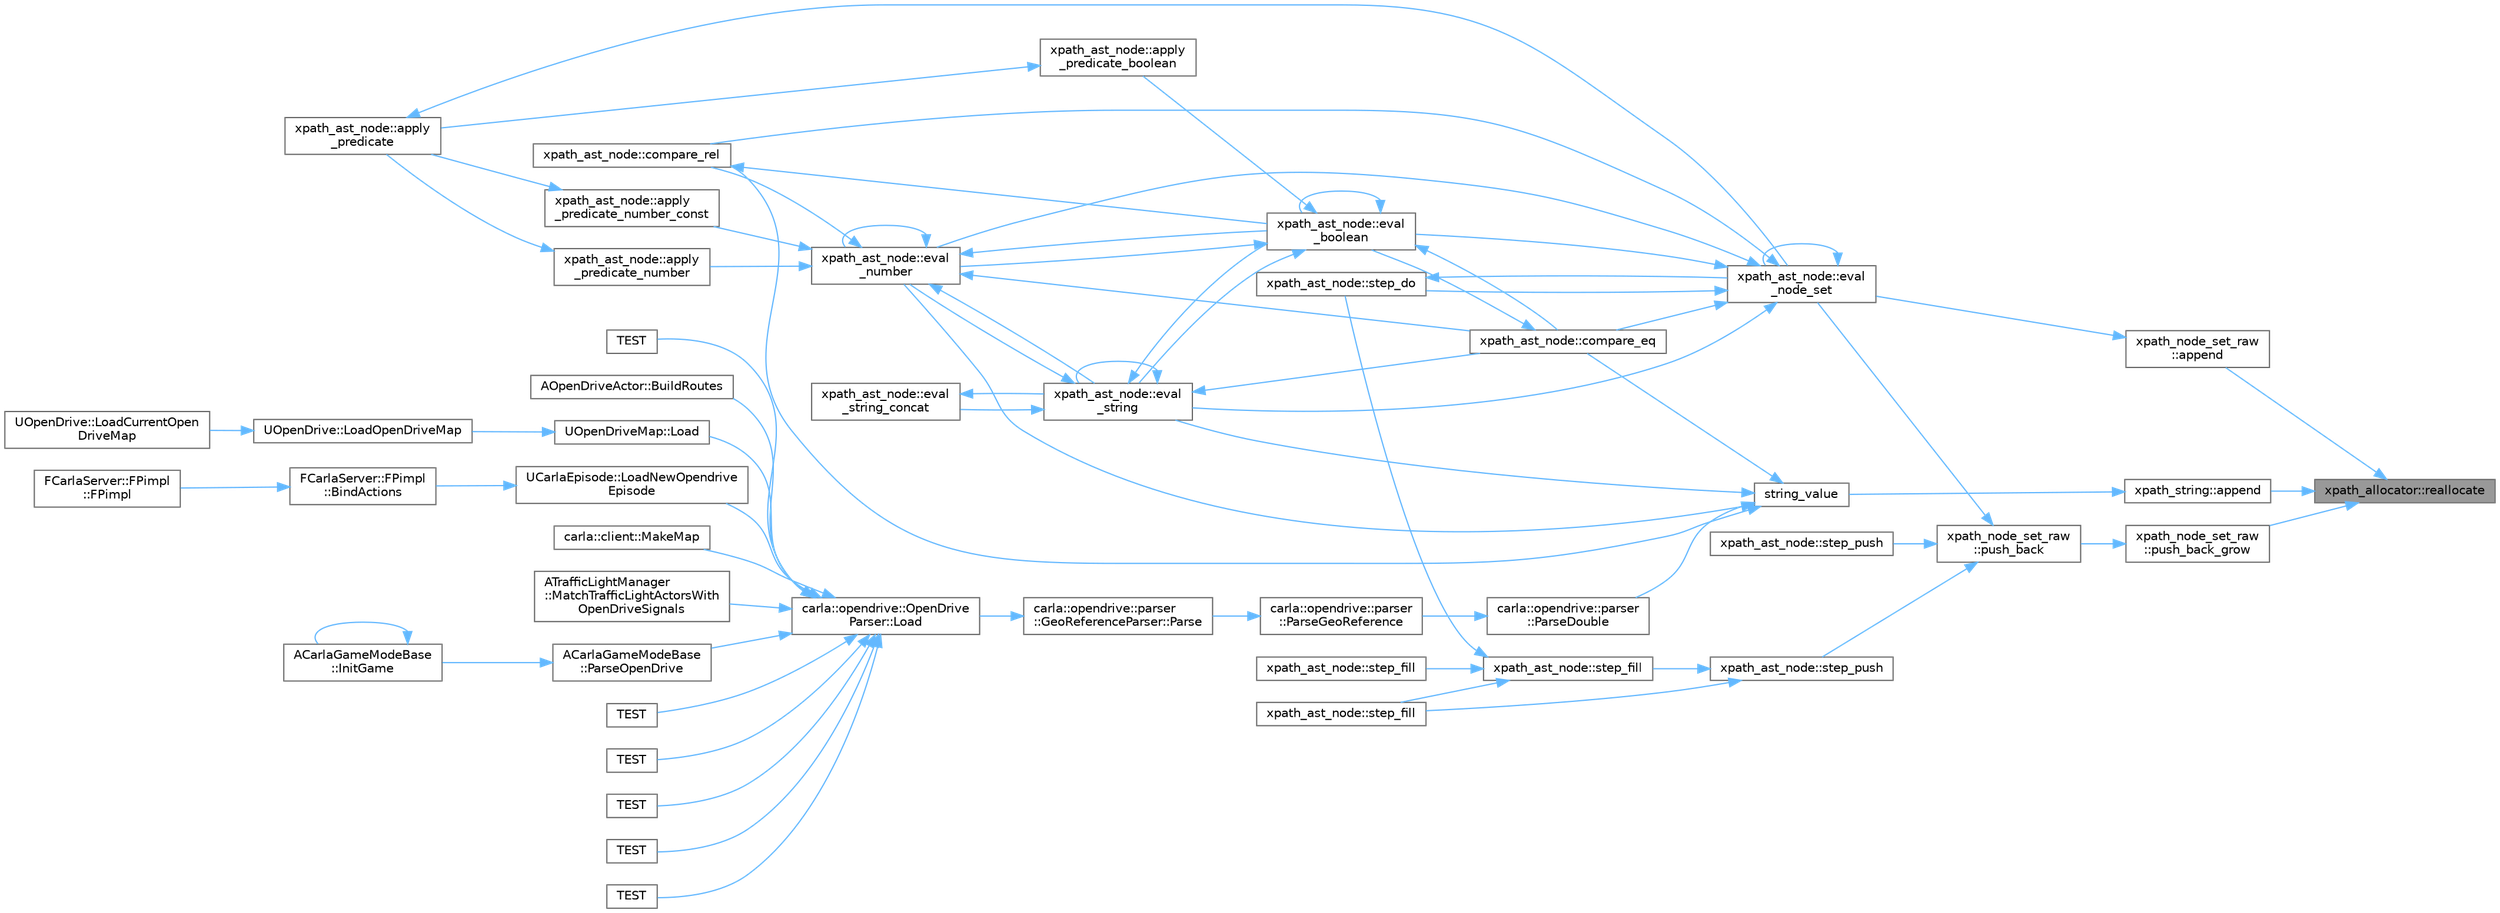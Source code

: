 digraph "xpath_allocator::reallocate"
{
 // INTERACTIVE_SVG=YES
 // LATEX_PDF_SIZE
  bgcolor="transparent";
  edge [fontname=Helvetica,fontsize=10,labelfontname=Helvetica,labelfontsize=10];
  node [fontname=Helvetica,fontsize=10,shape=box,height=0.2,width=0.4];
  rankdir="RL";
  Node1 [id="Node000001",label="xpath_allocator::reallocate",height=0.2,width=0.4,color="gray40", fillcolor="grey60", style="filled", fontcolor="black",tooltip=" "];
  Node1 -> Node2 [id="edge1_Node000001_Node000002",dir="back",color="steelblue1",style="solid",tooltip=" "];
  Node2 [id="Node000002",label="xpath_node_set_raw\l::append",height=0.2,width=0.4,color="grey40", fillcolor="white", style="filled",URL="$d1/daf/classxpath__node__set__raw.html#a0c02728de3d895a2d12df9666d60e414",tooltip=" "];
  Node2 -> Node3 [id="edge2_Node000002_Node000003",dir="back",color="steelblue1",style="solid",tooltip=" "];
  Node3 [id="Node000003",label="xpath_ast_node::eval\l_node_set",height=0.2,width=0.4,color="grey40", fillcolor="white", style="filled",URL="$d3/dc5/classxpath__ast__node.html#a68cace396dd4eeae67ecfcd34a3a8285",tooltip=" "];
  Node3 -> Node4 [id="edge3_Node000003_Node000004",dir="back",color="steelblue1",style="solid",tooltip=" "];
  Node4 [id="Node000004",label="xpath_ast_node::compare_eq",height=0.2,width=0.4,color="grey40", fillcolor="white", style="filled",URL="$d3/dc5/classxpath__ast__node.html#a98dd7f6e67fe2c56c63056eed835d6a4",tooltip=" "];
  Node4 -> Node5 [id="edge4_Node000004_Node000005",dir="back",color="steelblue1",style="solid",tooltip=" "];
  Node5 [id="Node000005",label="xpath_ast_node::eval\l_boolean",height=0.2,width=0.4,color="grey40", fillcolor="white", style="filled",URL="$d3/dc5/classxpath__ast__node.html#ab7f965a92023bc2704b8e6fd9f3d7c14",tooltip=" "];
  Node5 -> Node6 [id="edge5_Node000005_Node000006",dir="back",color="steelblue1",style="solid",tooltip=" "];
  Node6 [id="Node000006",label="xpath_ast_node::apply\l_predicate_boolean",height=0.2,width=0.4,color="grey40", fillcolor="white", style="filled",URL="$d3/dc5/classxpath__ast__node.html#ab4e5bbd3f2e83c86a43349374b4bfc22",tooltip=" "];
  Node6 -> Node7 [id="edge6_Node000006_Node000007",dir="back",color="steelblue1",style="solid",tooltip=" "];
  Node7 [id="Node000007",label="xpath_ast_node::apply\l_predicate",height=0.2,width=0.4,color="grey40", fillcolor="white", style="filled",URL="$d3/dc5/classxpath__ast__node.html#a7e35f265c9e0712a16e1d8a9db4c7672",tooltip=" "];
  Node7 -> Node3 [id="edge7_Node000007_Node000003",dir="back",color="steelblue1",style="solid",tooltip=" "];
  Node5 -> Node4 [id="edge8_Node000005_Node000004",dir="back",color="steelblue1",style="solid",tooltip=" "];
  Node5 -> Node5 [id="edge9_Node000005_Node000005",dir="back",color="steelblue1",style="solid",tooltip=" "];
  Node5 -> Node8 [id="edge10_Node000005_Node000008",dir="back",color="steelblue1",style="solid",tooltip=" "];
  Node8 [id="Node000008",label="xpath_ast_node::eval\l_number",height=0.2,width=0.4,color="grey40", fillcolor="white", style="filled",URL="$d3/dc5/classxpath__ast__node.html#a92dd7048e28d486bc7f382d1fc6f1de6",tooltip=" "];
  Node8 -> Node9 [id="edge11_Node000008_Node000009",dir="back",color="steelblue1",style="solid",tooltip=" "];
  Node9 [id="Node000009",label="xpath_ast_node::apply\l_predicate_number",height=0.2,width=0.4,color="grey40", fillcolor="white", style="filled",URL="$d3/dc5/classxpath__ast__node.html#abf2d4b745493f63aebc1c89d9fde8eed",tooltip=" "];
  Node9 -> Node7 [id="edge12_Node000009_Node000007",dir="back",color="steelblue1",style="solid",tooltip=" "];
  Node8 -> Node10 [id="edge13_Node000008_Node000010",dir="back",color="steelblue1",style="solid",tooltip=" "];
  Node10 [id="Node000010",label="xpath_ast_node::apply\l_predicate_number_const",height=0.2,width=0.4,color="grey40", fillcolor="white", style="filled",URL="$d3/dc5/classxpath__ast__node.html#a8cedd7e15623b9fa431788b8843f1463",tooltip=" "];
  Node10 -> Node7 [id="edge14_Node000010_Node000007",dir="back",color="steelblue1",style="solid",tooltip=" "];
  Node8 -> Node4 [id="edge15_Node000008_Node000004",dir="back",color="steelblue1",style="solid",tooltip=" "];
  Node8 -> Node11 [id="edge16_Node000008_Node000011",dir="back",color="steelblue1",style="solid",tooltip=" "];
  Node11 [id="Node000011",label="xpath_ast_node::compare_rel",height=0.2,width=0.4,color="grey40", fillcolor="white", style="filled",URL="$d3/dc5/classxpath__ast__node.html#abb6e4c529276eaf882233dbb6e04e111",tooltip=" "];
  Node11 -> Node5 [id="edge17_Node000011_Node000005",dir="back",color="steelblue1",style="solid",tooltip=" "];
  Node8 -> Node5 [id="edge18_Node000008_Node000005",dir="back",color="steelblue1",style="solid",tooltip=" "];
  Node8 -> Node8 [id="edge19_Node000008_Node000008",dir="back",color="steelblue1",style="solid",tooltip=" "];
  Node8 -> Node12 [id="edge20_Node000008_Node000012",dir="back",color="steelblue1",style="solid",tooltip=" "];
  Node12 [id="Node000012",label="xpath_ast_node::eval\l_string",height=0.2,width=0.4,color="grey40", fillcolor="white", style="filled",URL="$d3/dc5/classxpath__ast__node.html#a6b675237a590548b68d0e0b97518b6df",tooltip=" "];
  Node12 -> Node4 [id="edge21_Node000012_Node000004",dir="back",color="steelblue1",style="solid",tooltip=" "];
  Node12 -> Node5 [id="edge22_Node000012_Node000005",dir="back",color="steelblue1",style="solid",tooltip=" "];
  Node12 -> Node8 [id="edge23_Node000012_Node000008",dir="back",color="steelblue1",style="solid",tooltip=" "];
  Node12 -> Node12 [id="edge24_Node000012_Node000012",dir="back",color="steelblue1",style="solid",tooltip=" "];
  Node12 -> Node13 [id="edge25_Node000012_Node000013",dir="back",color="steelblue1",style="solid",tooltip=" "];
  Node13 [id="Node000013",label="xpath_ast_node::eval\l_string_concat",height=0.2,width=0.4,color="grey40", fillcolor="white", style="filled",URL="$d3/dc5/classxpath__ast__node.html#aaf931a091af0fb91c25e90b205363b4e",tooltip=" "];
  Node13 -> Node12 [id="edge26_Node000013_Node000012",dir="back",color="steelblue1",style="solid",tooltip=" "];
  Node5 -> Node12 [id="edge27_Node000005_Node000012",dir="back",color="steelblue1",style="solid",tooltip=" "];
  Node3 -> Node11 [id="edge28_Node000003_Node000011",dir="back",color="steelblue1",style="solid",tooltip=" "];
  Node3 -> Node5 [id="edge29_Node000003_Node000005",dir="back",color="steelblue1",style="solid",tooltip=" "];
  Node3 -> Node3 [id="edge30_Node000003_Node000003",dir="back",color="steelblue1",style="solid",tooltip=" "];
  Node3 -> Node8 [id="edge31_Node000003_Node000008",dir="back",color="steelblue1",style="solid",tooltip=" "];
  Node3 -> Node12 [id="edge32_Node000003_Node000012",dir="back",color="steelblue1",style="solid",tooltip=" "];
  Node3 -> Node14 [id="edge33_Node000003_Node000014",dir="back",color="steelblue1",style="solid",tooltip=" "];
  Node14 [id="Node000014",label="xpath_ast_node::step_do",height=0.2,width=0.4,color="grey40", fillcolor="white", style="filled",URL="$d3/dc5/classxpath__ast__node.html#a3258c05ab9aaa78e154d2ff63fe56906",tooltip=" "];
  Node14 -> Node3 [id="edge34_Node000014_Node000003",dir="back",color="steelblue1",style="solid",tooltip=" "];
  Node1 -> Node15 [id="edge35_Node000001_Node000015",dir="back",color="steelblue1",style="solid",tooltip=" "];
  Node15 [id="Node000015",label="xpath_string::append",height=0.2,width=0.4,color="grey40", fillcolor="white", style="filled",URL="$dd/d5c/classxpath__string.html#aab0d867c56d390213cf0fbe7334e1cc0",tooltip=" "];
  Node15 -> Node16 [id="edge36_Node000015_Node000016",dir="back",color="steelblue1",style="solid",tooltip=" "];
  Node16 [id="Node000016",label="string_value",height=0.2,width=0.4,color="grey40", fillcolor="white", style="filled",URL="$db/d20/pugixml_8cpp.html#a7983b03f2dd06eb98951cd2dde03cd87",tooltip=" "];
  Node16 -> Node4 [id="edge37_Node000016_Node000004",dir="back",color="steelblue1",style="solid",tooltip=" "];
  Node16 -> Node11 [id="edge38_Node000016_Node000011",dir="back",color="steelblue1",style="solid",tooltip=" "];
  Node16 -> Node8 [id="edge39_Node000016_Node000008",dir="back",color="steelblue1",style="solid",tooltip=" "];
  Node16 -> Node12 [id="edge40_Node000016_Node000012",dir="back",color="steelblue1",style="solid",tooltip=" "];
  Node16 -> Node17 [id="edge41_Node000016_Node000017",dir="back",color="steelblue1",style="solid",tooltip=" "];
  Node17 [id="Node000017",label="carla::opendrive::parser\l::ParseDouble",height=0.2,width=0.4,color="grey40", fillcolor="white", style="filled",URL="$db/dd5/namespacecarla_1_1opendrive_1_1parser.html#aa4e3c66089b7ba1cc71545e693a1dcd1",tooltip=" "];
  Node17 -> Node18 [id="edge42_Node000017_Node000018",dir="back",color="steelblue1",style="solid",tooltip=" "];
  Node18 [id="Node000018",label="carla::opendrive::parser\l::ParseGeoReference",height=0.2,width=0.4,color="grey40", fillcolor="white", style="filled",URL="$db/dd5/namespacecarla_1_1opendrive_1_1parser.html#a8dad6b9e5e958cdeca4463f6c94d6c24",tooltip=" "];
  Node18 -> Node19 [id="edge43_Node000018_Node000019",dir="back",color="steelblue1",style="solid",tooltip=" "];
  Node19 [id="Node000019",label="carla::opendrive::parser\l::GeoReferenceParser::Parse",height=0.2,width=0.4,color="grey40", fillcolor="white", style="filled",URL="$d1/dae/classcarla_1_1opendrive_1_1parser_1_1GeoReferenceParser.html#abbd0edc0b3507042c5a0af753473192b",tooltip=" "];
  Node19 -> Node20 [id="edge44_Node000019_Node000020",dir="back",color="steelblue1",style="solid",tooltip=" "];
  Node20 [id="Node000020",label="carla::opendrive::OpenDrive\lParser::Load",height=0.2,width=0.4,color="grey40", fillcolor="white", style="filled",URL="$de/d5a/classcarla_1_1opendrive_1_1OpenDriveParser.html#a599fd6174f30aaee59590c16503afd8a",tooltip=" "];
  Node20 -> Node21 [id="edge45_Node000020_Node000021",dir="back",color="steelblue1",style="solid",tooltip=" "];
  Node21 [id="Node000021",label="AOpenDriveActor::BuildRoutes",height=0.2,width=0.4,color="grey40", fillcolor="white", style="filled",URL="$d0/d2d/classAOpenDriveActor.html#ac8678af2b371c3a3faca8775ab1e4816",tooltip=" "];
  Node20 -> Node22 [id="edge46_Node000020_Node000022",dir="back",color="steelblue1",style="solid",tooltip=" "];
  Node22 [id="Node000022",label="UOpenDriveMap::Load",height=0.2,width=0.4,color="grey40", fillcolor="white", style="filled",URL="$d8/dfe/classUOpenDriveMap.html#a0ce422ee1f79211e6957bab1d2048348",tooltip="Load this map with an OpenDrive (XODR) file."];
  Node22 -> Node23 [id="edge47_Node000022_Node000023",dir="back",color="steelblue1",style="solid",tooltip=" "];
  Node23 [id="Node000023",label="UOpenDrive::LoadOpenDriveMap",height=0.2,width=0.4,color="grey40", fillcolor="white", style="filled",URL="$d1/d1b/classUOpenDrive.html#ac05b8dc3f340e373582945f9215081d9",tooltip="Load OpenDriveMap associated to the given MapName."];
  Node23 -> Node24 [id="edge48_Node000023_Node000024",dir="back",color="steelblue1",style="solid",tooltip=" "];
  Node24 [id="Node000024",label="UOpenDrive::LoadCurrentOpen\lDriveMap",height=0.2,width=0.4,color="grey40", fillcolor="white", style="filled",URL="$d1/d1b/classUOpenDrive.html#a4486c7ee9d4a8bf6cd2a7ca5ad7e4ece",tooltip="Load OpenDriveMap associated to the currently loaded map."];
  Node20 -> Node25 [id="edge49_Node000020_Node000025",dir="back",color="steelblue1",style="solid",tooltip=" "];
  Node25 [id="Node000025",label="UCarlaEpisode::LoadNewOpendrive\lEpisode",height=0.2,width=0.4,color="grey40", fillcolor="white", style="filled",URL="$dc/d84/classUCarlaEpisode.html#a3eeed56e0cc3cf04d266b86c5a88c3ed",tooltip="Load a new map generating the mesh from OpenDRIVE data and start a new episode."];
  Node25 -> Node26 [id="edge50_Node000025_Node000026",dir="back",color="steelblue1",style="solid",tooltip=" "];
  Node26 [id="Node000026",label="FCarlaServer::FPimpl\l::BindActions",height=0.2,width=0.4,color="grey40", fillcolor="white", style="filled",URL="$d7/d97/classFCarlaServer_1_1FPimpl.html#a675a6b572112a21e8bc011dddfd0de86",tooltip=" "];
  Node26 -> Node27 [id="edge51_Node000026_Node000027",dir="back",color="steelblue1",style="solid",tooltip=" "];
  Node27 [id="Node000027",label="FCarlaServer::FPimpl\l::FPimpl",height=0.2,width=0.4,color="grey40", fillcolor="white", style="filled",URL="$d7/d97/classFCarlaServer_1_1FPimpl.html#ab9ff29fc81bd2f9a14677941c7f7b62d",tooltip=" "];
  Node20 -> Node28 [id="edge52_Node000020_Node000028",dir="back",color="steelblue1",style="solid",tooltip=" "];
  Node28 [id="Node000028",label="carla::client::MakeMap",height=0.2,width=0.4,color="grey40", fillcolor="white", style="filled",URL="$d2/daf/namespacecarla_1_1client.html#a228b83c6429f8e3406a93a1b41eb1565",tooltip=" "];
  Node20 -> Node29 [id="edge53_Node000020_Node000029",dir="back",color="steelblue1",style="solid",tooltip=" "];
  Node29 [id="Node000029",label="ATrafficLightManager\l::MatchTrafficLightActorsWith\lOpenDriveSignals",height=0.2,width=0.4,color="grey40", fillcolor="white", style="filled",URL="$df/da5/classATrafficLightManager.html#a212893f28dfefd3883c68be7e9a7d835",tooltip=" "];
  Node20 -> Node30 [id="edge54_Node000020_Node000030",dir="back",color="steelblue1",style="solid",tooltip=" "];
  Node30 [id="Node000030",label="ACarlaGameModeBase\l::ParseOpenDrive",height=0.2,width=0.4,color="grey40", fillcolor="white", style="filled",URL="$db/de5/classACarlaGameModeBase.html#aa1cc7f6d077f3a4dcf7b1d523c9f5d2f",tooltip=" "];
  Node30 -> Node31 [id="edge55_Node000030_Node000031",dir="back",color="steelblue1",style="solid",tooltip=" "];
  Node31 [id="Node000031",label="ACarlaGameModeBase\l::InitGame",height=0.2,width=0.4,color="grey40", fillcolor="white", style="filled",URL="$db/de5/classACarlaGameModeBase.html#a5caddc59713354578997de90542ddd93",tooltip=" "];
  Node31 -> Node31 [id="edge56_Node000031_Node000031",dir="back",color="steelblue1",style="solid",tooltip=" "];
  Node20 -> Node32 [id="edge57_Node000020_Node000032",dir="back",color="steelblue1",style="solid",tooltip=" "];
  Node32 [id="Node000032",label="TEST",height=0.2,width=0.4,color="grey40", fillcolor="white", style="filled",URL="$d1/dc0/test__opendrive_8cpp.html#a95337c8716f4e9d4e8bba560dbde9e34",tooltip=" "];
  Node20 -> Node33 [id="edge58_Node000020_Node000033",dir="back",color="steelblue1",style="solid",tooltip=" "];
  Node33 [id="Node000033",label="TEST",height=0.2,width=0.4,color="grey40", fillcolor="white", style="filled",URL="$d1/dc0/test__opendrive_8cpp.html#a21ad6143dcb9642d77c0dfc031f41b2a",tooltip=" "];
  Node20 -> Node34 [id="edge59_Node000020_Node000034",dir="back",color="steelblue1",style="solid",tooltip=" "];
  Node34 [id="Node000034",label="TEST",height=0.2,width=0.4,color="grey40", fillcolor="white", style="filled",URL="$d1/dc0/test__opendrive_8cpp.html#ad3c77eb93e568426e72ddb84a31031a7",tooltip=" "];
  Node20 -> Node35 [id="edge60_Node000020_Node000035",dir="back",color="steelblue1",style="solid",tooltip=" "];
  Node35 [id="Node000035",label="TEST",height=0.2,width=0.4,color="grey40", fillcolor="white", style="filled",URL="$d1/dc0/test__opendrive_8cpp.html#aa6244d8f18c32ca7e6f0b3de79354dda",tooltip=" "];
  Node20 -> Node36 [id="edge61_Node000020_Node000036",dir="back",color="steelblue1",style="solid",tooltip=" "];
  Node36 [id="Node000036",label="TEST",height=0.2,width=0.4,color="grey40", fillcolor="white", style="filled",URL="$d1/dc0/test__opendrive_8cpp.html#ac8d924b4ffb05114a054b94c74cffa78",tooltip=" "];
  Node20 -> Node37 [id="edge62_Node000020_Node000037",dir="back",color="steelblue1",style="solid",tooltip=" "];
  Node37 [id="Node000037",label="TEST",height=0.2,width=0.4,color="grey40", fillcolor="white", style="filled",URL="$d1/dc0/test__opendrive_8cpp.html#a47478715c88bbf3920c5566107f97b94",tooltip=" "];
  Node1 -> Node38 [id="edge63_Node000001_Node000038",dir="back",color="steelblue1",style="solid",tooltip=" "];
  Node38 [id="Node000038",label="xpath_node_set_raw\l::push_back_grow",height=0.2,width=0.4,color="grey40", fillcolor="white", style="filled",URL="$d1/daf/classxpath__node__set__raw.html#acc913a940e63a136f862e243b4b7495e",tooltip=" "];
  Node38 -> Node39 [id="edge64_Node000038_Node000039",dir="back",color="steelblue1",style="solid",tooltip=" "];
  Node39 [id="Node000039",label="xpath_node_set_raw\l::push_back",height=0.2,width=0.4,color="grey40", fillcolor="white", style="filled",URL="$d1/daf/classxpath__node__set__raw.html#a676ec123e5be874869c78ff5c43ae9c2",tooltip=" "];
  Node39 -> Node3 [id="edge65_Node000039_Node000003",dir="back",color="steelblue1",style="solid",tooltip=" "];
  Node39 -> Node40 [id="edge66_Node000039_Node000040",dir="back",color="steelblue1",style="solid",tooltip=" "];
  Node40 [id="Node000040",label="xpath_ast_node::step_push",height=0.2,width=0.4,color="grey40", fillcolor="white", style="filled",URL="$d3/dc5/classxpath__ast__node.html#a4f7aaa038105a1d98a7505606ca2b5a2",tooltip=" "];
  Node40 -> Node41 [id="edge67_Node000040_Node000041",dir="back",color="steelblue1",style="solid",tooltip=" "];
  Node41 [id="Node000041",label="xpath_ast_node::step_fill",height=0.2,width=0.4,color="grey40", fillcolor="white", style="filled",URL="$d3/dc5/classxpath__ast__node.html#aca100722d72e30f12c7276e8b2616587",tooltip=" "];
  Node40 -> Node42 [id="edge68_Node000040_Node000042",dir="back",color="steelblue1",style="solid",tooltip=" "];
  Node42 [id="Node000042",label="xpath_ast_node::step_fill",height=0.2,width=0.4,color="grey40", fillcolor="white", style="filled",URL="$d3/dc5/classxpath__ast__node.html#acbc4f5ec0e4d48444564d5101890416e",tooltip=" "];
  Node42 -> Node14 [id="edge69_Node000042_Node000014",dir="back",color="steelblue1",style="solid",tooltip=" "];
  Node42 -> Node43 [id="edge70_Node000042_Node000043",dir="back",color="steelblue1",style="solid",tooltip=" "];
  Node43 [id="Node000043",label="xpath_ast_node::step_fill",height=0.2,width=0.4,color="grey40", fillcolor="white", style="filled",URL="$d3/dc5/classxpath__ast__node.html#ad1bf00f367027a353dc253900e85c036",tooltip=" "];
  Node42 -> Node41 [id="edge71_Node000042_Node000041",dir="back",color="steelblue1",style="solid",tooltip=" "];
  Node39 -> Node44 [id="edge72_Node000039_Node000044",dir="back",color="steelblue1",style="solid",tooltip=" "];
  Node44 [id="Node000044",label="xpath_ast_node::step_push",height=0.2,width=0.4,color="grey40", fillcolor="white", style="filled",URL="$d3/dc5/classxpath__ast__node.html#a29d639296f3cd2726e6967b1ba277928",tooltip=" "];
}
